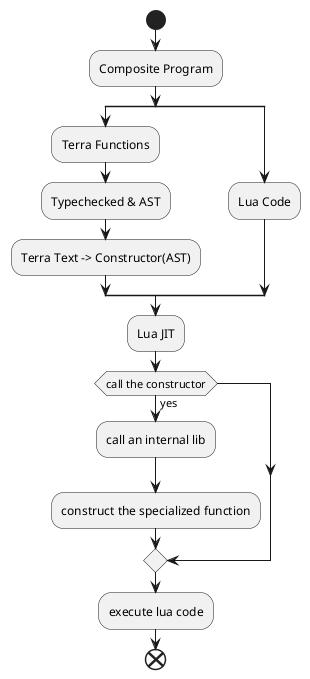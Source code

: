 @startuml
start
:Composite Program;
split
  :Terra Functions;
  :Typechecked & AST;
  :Terra Text -> Constructor(AST);
split again
  :Lua Code;
end split
:Lua JIT;
if (call the constructor) then(yes)
  :call an internal lib;
  :construct the specialized function;
endif
:execute lua code;
end
@enduml
